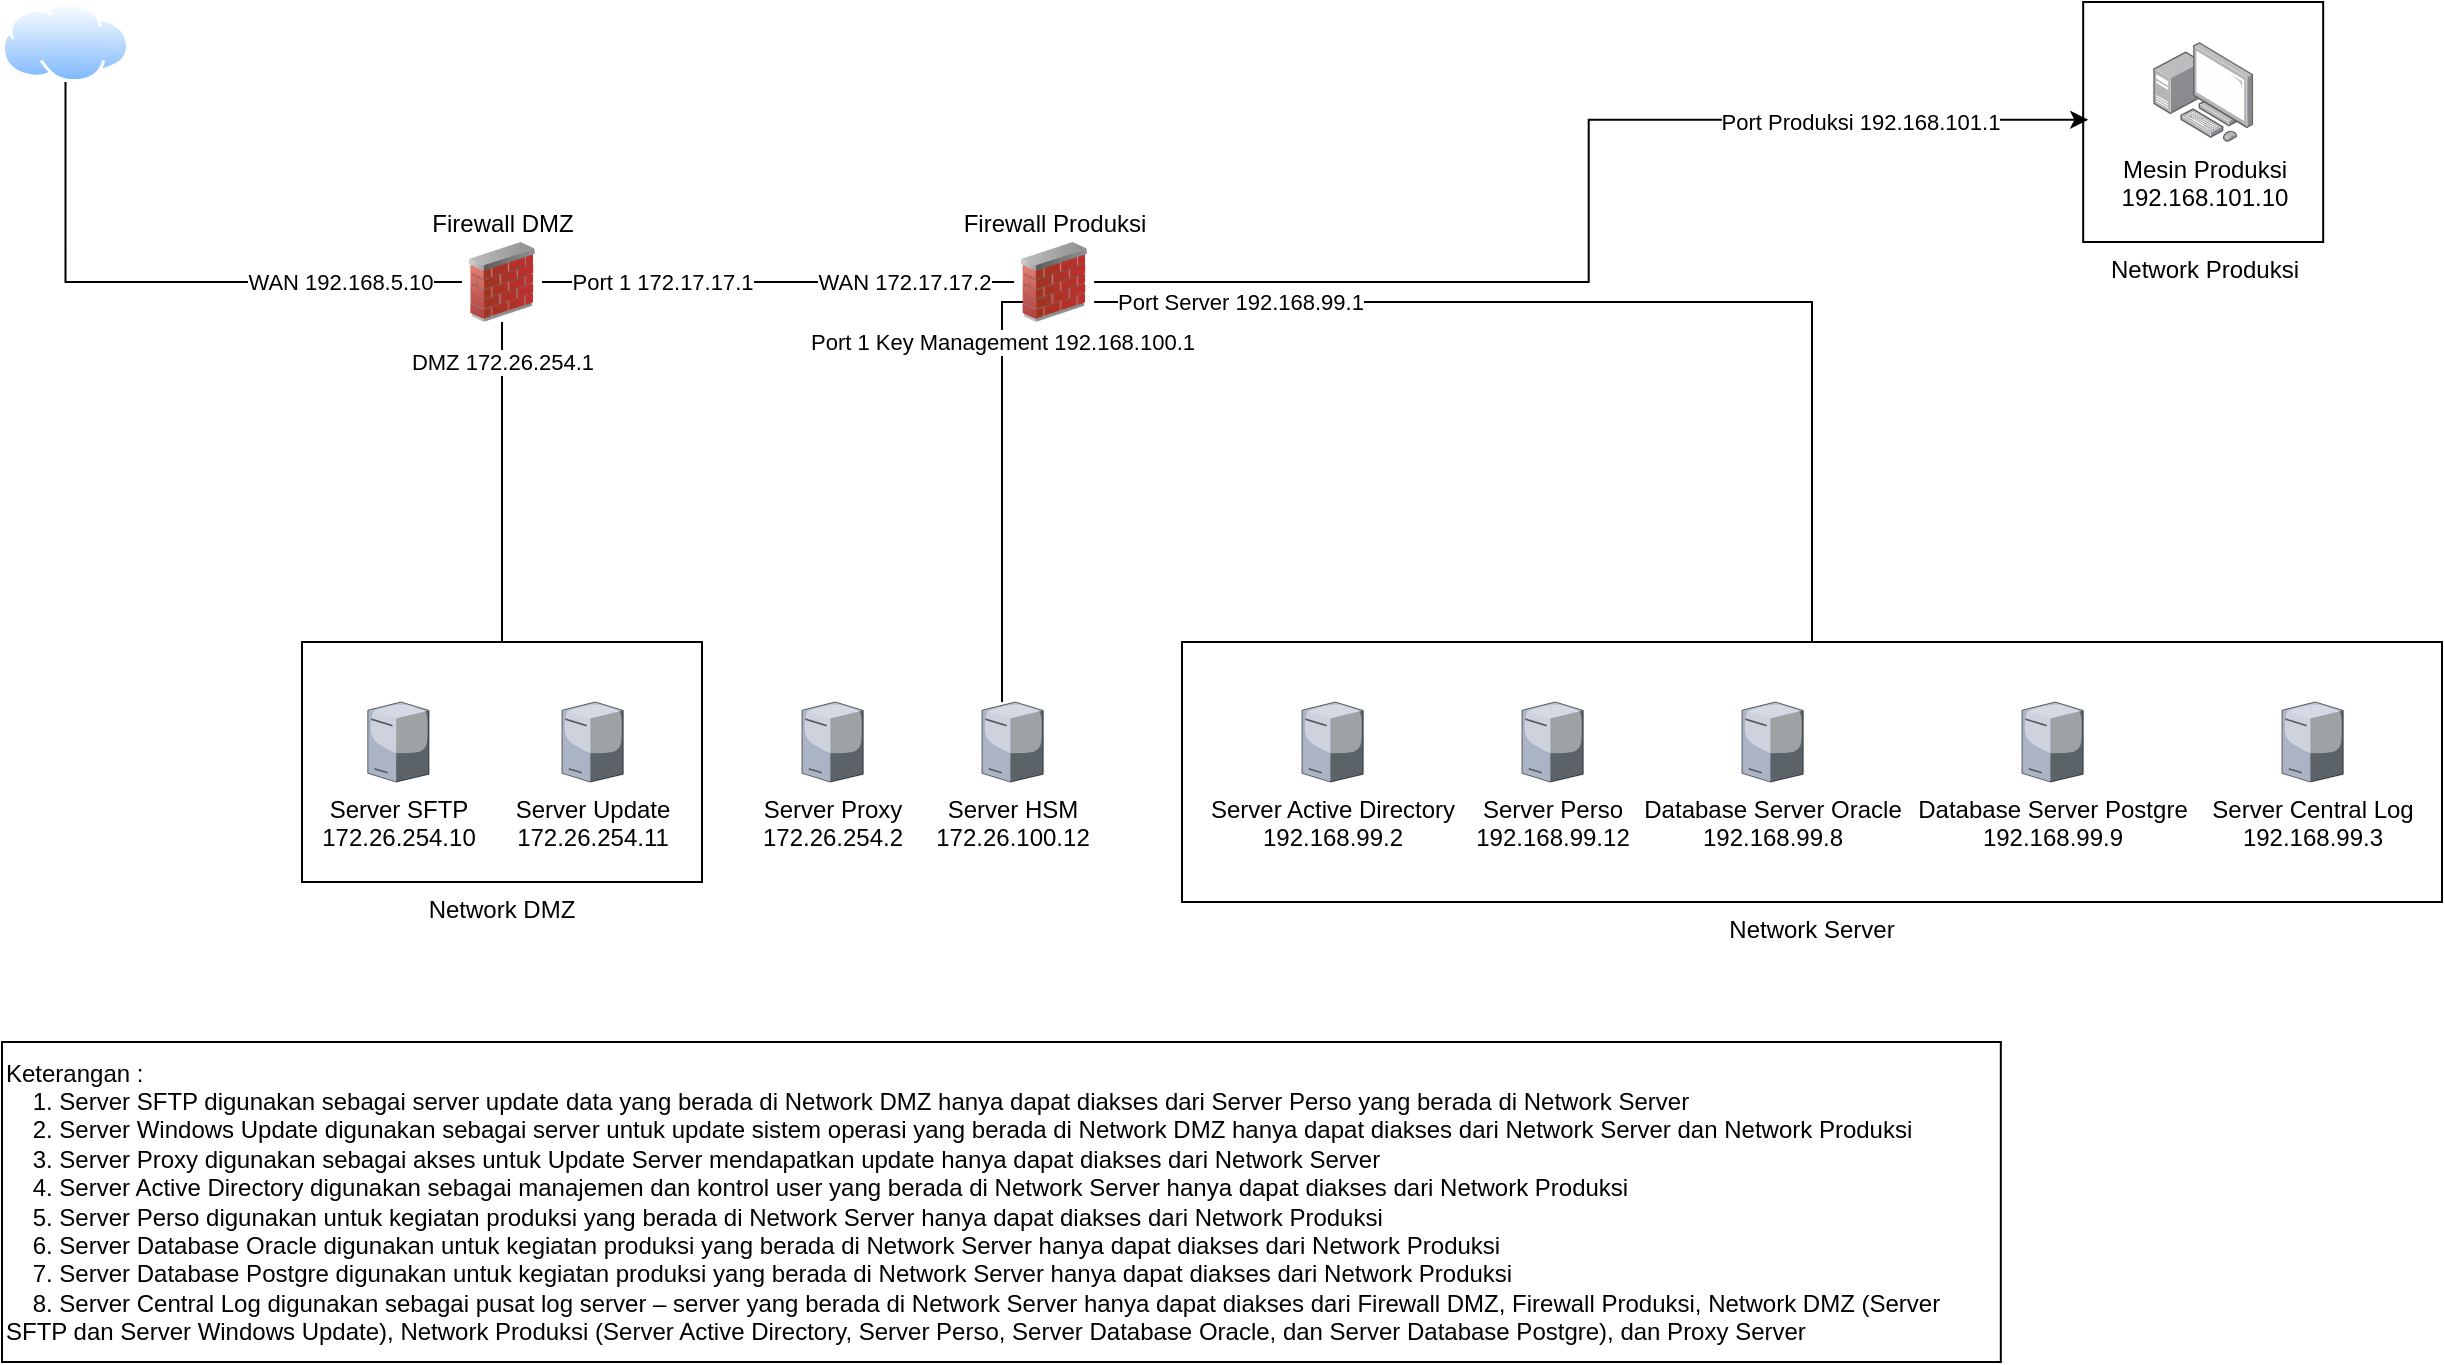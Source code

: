 <mxfile version="26.0.10">
  <diagram name="Page-1" id="bPNPue9tZoXWeQTiBpyn">
    <mxGraphModel dx="2607" dy="1305" grid="1" gridSize="10" guides="1" tooltips="1" connect="1" arrows="1" fold="1" page="1" pageScale="1" pageWidth="850" pageHeight="1100" math="0" shadow="0">
      <root>
        <mxCell id="0" />
        <mxCell id="1" parent="0" />
        <mxCell id="iUVFP37_j5qjtaH43RIt-19" style="edgeStyle=orthogonalEdgeStyle;rounded=0;orthogonalLoop=1;jettySize=auto;html=1;endArrow=none;startFill=0;" edge="1" parent="1" source="iUVFP37_j5qjtaH43RIt-3" target="iUVFP37_j5qjtaH43RIt-12">
          <mxGeometry relative="1" as="geometry">
            <Array as="points">
              <mxPoint x="72" y="180" />
            </Array>
          </mxGeometry>
        </mxCell>
        <mxCell id="iUVFP37_j5qjtaH43RIt-26" value="WAN 192.168.5.10" style="edgeLabel;html=1;align=center;verticalAlign=middle;resizable=0;points=[];" vertex="1" connectable="0" parent="iUVFP37_j5qjtaH43RIt-19">
          <mxGeometry x="0.567" y="-1" relative="1" as="geometry">
            <mxPoint x="4" y="-1" as="offset" />
          </mxGeometry>
        </mxCell>
        <mxCell id="iUVFP37_j5qjtaH43RIt-3" value="" style="image;aspect=fixed;perimeter=ellipsePerimeter;html=1;align=center;shadow=0;dashed=0;spacingTop=3;image=img/lib/active_directory/internet_cloud.svg;" vertex="1" parent="1">
          <mxGeometry x="40" y="40" width="63.49" height="40" as="geometry" />
        </mxCell>
        <mxCell id="iUVFP37_j5qjtaH43RIt-18" value="" style="edgeStyle=orthogonalEdgeStyle;rounded=0;orthogonalLoop=1;jettySize=auto;html=1;" edge="1" parent="1" source="iUVFP37_j5qjtaH43RIt-12" target="iUVFP37_j5qjtaH43RIt-16">
          <mxGeometry relative="1" as="geometry">
            <Array as="points">
              <mxPoint x="290" y="410" />
            </Array>
          </mxGeometry>
        </mxCell>
        <mxCell id="iUVFP37_j5qjtaH43RIt-27" value="DMZ 172.26.254.1" style="edgeLabel;html=1;align=center;verticalAlign=middle;resizable=0;points=[];" vertex="1" connectable="0" parent="iUVFP37_j5qjtaH43RIt-18">
          <mxGeometry x="-0.645" relative="1" as="geometry">
            <mxPoint y="-23" as="offset" />
          </mxGeometry>
        </mxCell>
        <mxCell id="iUVFP37_j5qjtaH43RIt-21" style="edgeStyle=orthogonalEdgeStyle;rounded=0;orthogonalLoop=1;jettySize=auto;html=1;endArrow=none;startFill=0;" edge="1" parent="1" source="iUVFP37_j5qjtaH43RIt-12" target="iUVFP37_j5qjtaH43RIt-13">
          <mxGeometry relative="1" as="geometry" />
        </mxCell>
        <mxCell id="iUVFP37_j5qjtaH43RIt-29" value="Port 1 172.17.17.1" style="edgeLabel;html=1;align=center;verticalAlign=middle;resizable=0;points=[];" vertex="1" connectable="0" parent="iUVFP37_j5qjtaH43RIt-21">
          <mxGeometry x="-0.778" relative="1" as="geometry">
            <mxPoint x="34" as="offset" />
          </mxGeometry>
        </mxCell>
        <mxCell id="iUVFP37_j5qjtaH43RIt-32" value="WAN 172.17.17.2" style="edgeLabel;html=1;align=center;verticalAlign=middle;resizable=0;points=[];" vertex="1" connectable="0" parent="iUVFP37_j5qjtaH43RIt-21">
          <mxGeometry x="0.629" y="-2" relative="1" as="geometry">
            <mxPoint x="-12" y="-2" as="offset" />
          </mxGeometry>
        </mxCell>
        <mxCell id="iUVFP37_j5qjtaH43RIt-12" value="Firewall DMZ" style="image;html=1;image=img/lib/clip_art/networking/Firewall_02_128x128.png;labelPosition=center;verticalLabelPosition=top;align=center;verticalAlign=bottom;" vertex="1" parent="1">
          <mxGeometry x="270" y="160" width="40" height="40" as="geometry" />
        </mxCell>
        <mxCell id="iUVFP37_j5qjtaH43RIt-24" style="edgeStyle=orthogonalEdgeStyle;rounded=0;orthogonalLoop=1;jettySize=auto;html=1;endArrow=none;startFill=0;" edge="1" parent="1" target="iUVFP37_j5qjtaH43RIt-23">
          <mxGeometry relative="1" as="geometry">
            <mxPoint x="556.04" y="190.0" as="sourcePoint" />
            <mxPoint x="540" y="390" as="targetPoint" />
            <Array as="points">
              <mxPoint x="540" y="190" />
            </Array>
          </mxGeometry>
        </mxCell>
        <mxCell id="iUVFP37_j5qjtaH43RIt-31" value="Port 1 Key Management 192.168.100.1" style="edgeLabel;html=1;align=center;verticalAlign=middle;resizable=0;points=[];" vertex="1" connectable="0" parent="iUVFP37_j5qjtaH43RIt-24">
          <mxGeometry x="-0.609" relative="1" as="geometry">
            <mxPoint y="-6" as="offset" />
          </mxGeometry>
        </mxCell>
        <mxCell id="iUVFP37_j5qjtaH43RIt-13" value="Firewall Produksi" style="image;html=1;image=img/lib/clip_art/networking/Firewall_02_128x128.png;labelPosition=center;verticalLabelPosition=top;align=center;verticalAlign=bottom;" vertex="1" parent="1">
          <mxGeometry x="546.07" y="160" width="40" height="40" as="geometry" />
        </mxCell>
        <mxCell id="iUVFP37_j5qjtaH43RIt-17" value="Network DMZ" style="rounded=0;whiteSpace=wrap;html=1;labelPosition=center;verticalLabelPosition=bottom;align=center;verticalAlign=top;" vertex="1" parent="1">
          <mxGeometry x="190" y="360" width="200" height="120" as="geometry" />
        </mxCell>
        <mxCell id="iUVFP37_j5qjtaH43RIt-15" value="Server SFTP&lt;div&gt;172.26.254.10&lt;/div&gt;" style="verticalLabelPosition=bottom;sketch=0;aspect=fixed;html=1;verticalAlign=top;strokeColor=none;align=center;outlineConnect=0;shape=mxgraph.citrix.tower_server;" vertex="1" parent="1">
          <mxGeometry x="222.9" y="390" width="30.59" height="40" as="geometry" />
        </mxCell>
        <mxCell id="iUVFP37_j5qjtaH43RIt-16" value="Server Update&lt;div&gt;172.26.254.11&lt;/div&gt;" style="verticalLabelPosition=bottom;sketch=0;aspect=fixed;html=1;verticalAlign=top;strokeColor=none;align=center;outlineConnect=0;shape=mxgraph.citrix.tower_server;" vertex="1" parent="1">
          <mxGeometry x="320" y="390" width="30.59" height="40" as="geometry" />
        </mxCell>
        <mxCell id="iUVFP37_j5qjtaH43RIt-20" value="Server Proxy&lt;div&gt;172.26.254.2&lt;/div&gt;" style="verticalLabelPosition=bottom;sketch=0;aspect=fixed;html=1;verticalAlign=top;strokeColor=none;align=center;outlineConnect=0;shape=mxgraph.citrix.tower_server;" vertex="1" parent="1">
          <mxGeometry x="440" y="390" width="30.59" height="40" as="geometry" />
        </mxCell>
        <mxCell id="iUVFP37_j5qjtaH43RIt-23" value="Server HSM&lt;div&gt;172.26.100.12&lt;/div&gt;" style="verticalLabelPosition=bottom;sketch=0;aspect=fixed;html=1;verticalAlign=top;strokeColor=none;align=center;outlineConnect=0;shape=mxgraph.citrix.tower_server;" vertex="1" parent="1">
          <mxGeometry x="530" y="390" width="30.59" height="40" as="geometry" />
        </mxCell>
        <mxCell id="iUVFP37_j5qjtaH43RIt-38" value="Network Server" style="rounded=0;whiteSpace=wrap;html=1;labelPosition=center;verticalLabelPosition=bottom;align=center;verticalAlign=top;" vertex="1" parent="1">
          <mxGeometry x="630" y="360" width="630" height="130" as="geometry" />
        </mxCell>
        <mxCell id="iUVFP37_j5qjtaH43RIt-33" value="Server Active Directory&lt;div&gt;192.168.99.2&lt;/div&gt;" style="verticalLabelPosition=bottom;sketch=0;aspect=fixed;html=1;verticalAlign=top;strokeColor=none;align=center;outlineConnect=0;shape=mxgraph.citrix.tower_server;" vertex="1" parent="1">
          <mxGeometry x="690" y="390" width="30.59" height="40" as="geometry" />
        </mxCell>
        <mxCell id="iUVFP37_j5qjtaH43RIt-34" value="Server Perso&lt;div&gt;192.168.99.12&lt;/div&gt;" style="verticalLabelPosition=bottom;sketch=0;aspect=fixed;html=1;verticalAlign=top;strokeColor=none;align=center;outlineConnect=0;shape=mxgraph.citrix.tower_server;" vertex="1" parent="1">
          <mxGeometry x="800" y="390" width="30.59" height="40" as="geometry" />
        </mxCell>
        <mxCell id="iUVFP37_j5qjtaH43RIt-35" value="Server Central Log&lt;div&gt;192.168.99.3&lt;/div&gt;" style="verticalLabelPosition=bottom;sketch=0;aspect=fixed;html=1;verticalAlign=top;strokeColor=none;align=center;outlineConnect=0;shape=mxgraph.citrix.tower_server;" vertex="1" parent="1">
          <mxGeometry x="1180" y="390" width="30.59" height="40" as="geometry" />
        </mxCell>
        <mxCell id="iUVFP37_j5qjtaH43RIt-36" value="Database Server Oracle&lt;div&gt;192.168.99.8&lt;/div&gt;" style="verticalLabelPosition=bottom;sketch=0;aspect=fixed;html=1;verticalAlign=top;strokeColor=none;align=center;outlineConnect=0;shape=mxgraph.citrix.tower_server;" vertex="1" parent="1">
          <mxGeometry x="910" y="390" width="30.59" height="40" as="geometry" />
        </mxCell>
        <mxCell id="iUVFP37_j5qjtaH43RIt-37" value="Database Server Postgre&lt;div&gt;192.168.99.9&lt;/div&gt;" style="verticalLabelPosition=bottom;sketch=0;aspect=fixed;html=1;verticalAlign=top;strokeColor=none;align=center;outlineConnect=0;shape=mxgraph.citrix.tower_server;" vertex="1" parent="1">
          <mxGeometry x="1050" y="390" width="30.59" height="40" as="geometry" />
        </mxCell>
        <mxCell id="iUVFP37_j5qjtaH43RIt-39" style="edgeStyle=orthogonalEdgeStyle;rounded=0;orthogonalLoop=1;jettySize=auto;html=1;endArrow=none;startFill=0;entryX=0.5;entryY=0;entryDx=0;entryDy=0;" edge="1" parent="1" target="iUVFP37_j5qjtaH43RIt-38">
          <mxGeometry relative="1" as="geometry">
            <mxPoint x="586.07" y="190.0" as="sourcePoint" />
            <mxPoint x="945" y="350" as="targetPoint" />
            <Array as="points">
              <mxPoint x="945" y="190" />
            </Array>
          </mxGeometry>
        </mxCell>
        <mxCell id="iUVFP37_j5qjtaH43RIt-41" value="Port Server 192.168.99.1" style="edgeLabel;html=1;align=center;verticalAlign=middle;resizable=0;points=[];" vertex="1" connectable="0" parent="iUVFP37_j5qjtaH43RIt-39">
          <mxGeometry x="-0.887" y="-2" relative="1" as="geometry">
            <mxPoint x="43" y="-2" as="offset" />
          </mxGeometry>
        </mxCell>
        <mxCell id="iUVFP37_j5qjtaH43RIt-45" value="Network Produksi" style="verticalLabelPosition=bottom;verticalAlign=top;html=1;shape=mxgraph.basic.rect;fillColor2=none;strokeWidth=1;size=20;indent=5;" vertex="1" parent="1">
          <mxGeometry x="1080.59" y="40" width="120" height="120" as="geometry" />
        </mxCell>
        <mxCell id="iUVFP37_j5qjtaH43RIt-48" value="Mesin Produksi&lt;div&gt;192.168.101.10&lt;/div&gt;" style="image;points=[];aspect=fixed;html=1;align=center;shadow=0;dashed=0;image=img/lib/allied_telesis/computer_and_terminals/Personal_Computer_with_Server.svg;" vertex="1" parent="1">
          <mxGeometry x="1115.59" y="60" width="50" height="50" as="geometry" />
        </mxCell>
        <mxCell id="iUVFP37_j5qjtaH43RIt-49" style="edgeStyle=orthogonalEdgeStyle;rounded=0;orthogonalLoop=1;jettySize=auto;html=1;entryX=0.021;entryY=0.491;entryDx=0;entryDy=0;entryPerimeter=0;" edge="1" parent="1" source="iUVFP37_j5qjtaH43RIt-13" target="iUVFP37_j5qjtaH43RIt-45">
          <mxGeometry relative="1" as="geometry" />
        </mxCell>
        <mxCell id="iUVFP37_j5qjtaH43RIt-50" value="Port Produksi 192.168.101.1" style="edgeLabel;html=1;align=center;verticalAlign=middle;resizable=0;points=[];" vertex="1" connectable="0" parent="iUVFP37_j5qjtaH43RIt-49">
          <mxGeometry x="0.604" y="-1" relative="1" as="geometry">
            <mxPoint as="offset" />
          </mxGeometry>
        </mxCell>
        <mxCell id="iUVFP37_j5qjtaH43RIt-51" value="&lt;div&gt;Keterangan :&lt;/div&gt;&lt;div&gt;&amp;nbsp; &amp;nbsp; 1. Server SFTP digunakan sebagai server update data yang berada di Network DMZ hanya dapat diakses dari Server Perso yang berada di Network Server&lt;/div&gt;&lt;div&gt;&amp;nbsp; &amp;nbsp; 2. Server Windows Update digunakan sebagai server untuk update sistem operasi yang berada di Network DMZ hanya dapat diakses dari Network Server dan Network Produksi&lt;/div&gt;&lt;div&gt;&amp;nbsp; &amp;nbsp; 3. Server Proxy digunakan sebagai akses untuk Update Server mendapatkan update hanya dapat diakses dari Network Server&lt;/div&gt;&lt;div&gt;&amp;nbsp; &amp;nbsp; 4. Server Active Directory digunakan sebagai manajemen dan kontrol user yang berada di Network Server hanya dapat diakses dari Network Produksi&lt;/div&gt;&lt;div&gt;&amp;nbsp; &amp;nbsp; 5. Server Perso digunakan untuk kegiatan produksi yang berada di Network Server hanya dapat diakses dari Network Produksi&lt;/div&gt;&lt;div&gt;&amp;nbsp; &amp;nbsp; 6. Server Database Oracle digunakan untuk kegiatan produksi yang berada di Network Server hanya dapat diakses dari Network Produksi&lt;/div&gt;&lt;div&gt;&amp;nbsp; &amp;nbsp; 7. Server Database Postgre digunakan untuk kegiatan produksi yang berada di Network Server hanya dapat diakses dari Network Produksi&lt;/div&gt;&lt;div&gt;&amp;nbsp; &amp;nbsp; 8. Server Central Log digunakan sebagai pusat log server – server yang berada di Network Server hanya dapat diakses dari Firewall DMZ, Firewall Produksi, Network DMZ (Server SFTP dan Server Windows Update), Network Produksi (Server Active Directory, Server Perso, Server Database Oracle, dan Server Database Postgre), dan Proxy Server&lt;/div&gt;" style="rounded=0;whiteSpace=wrap;html=1;align=left;" vertex="1" parent="1">
          <mxGeometry x="40" y="560" width="999.41" height="160" as="geometry" />
        </mxCell>
      </root>
    </mxGraphModel>
  </diagram>
</mxfile>
